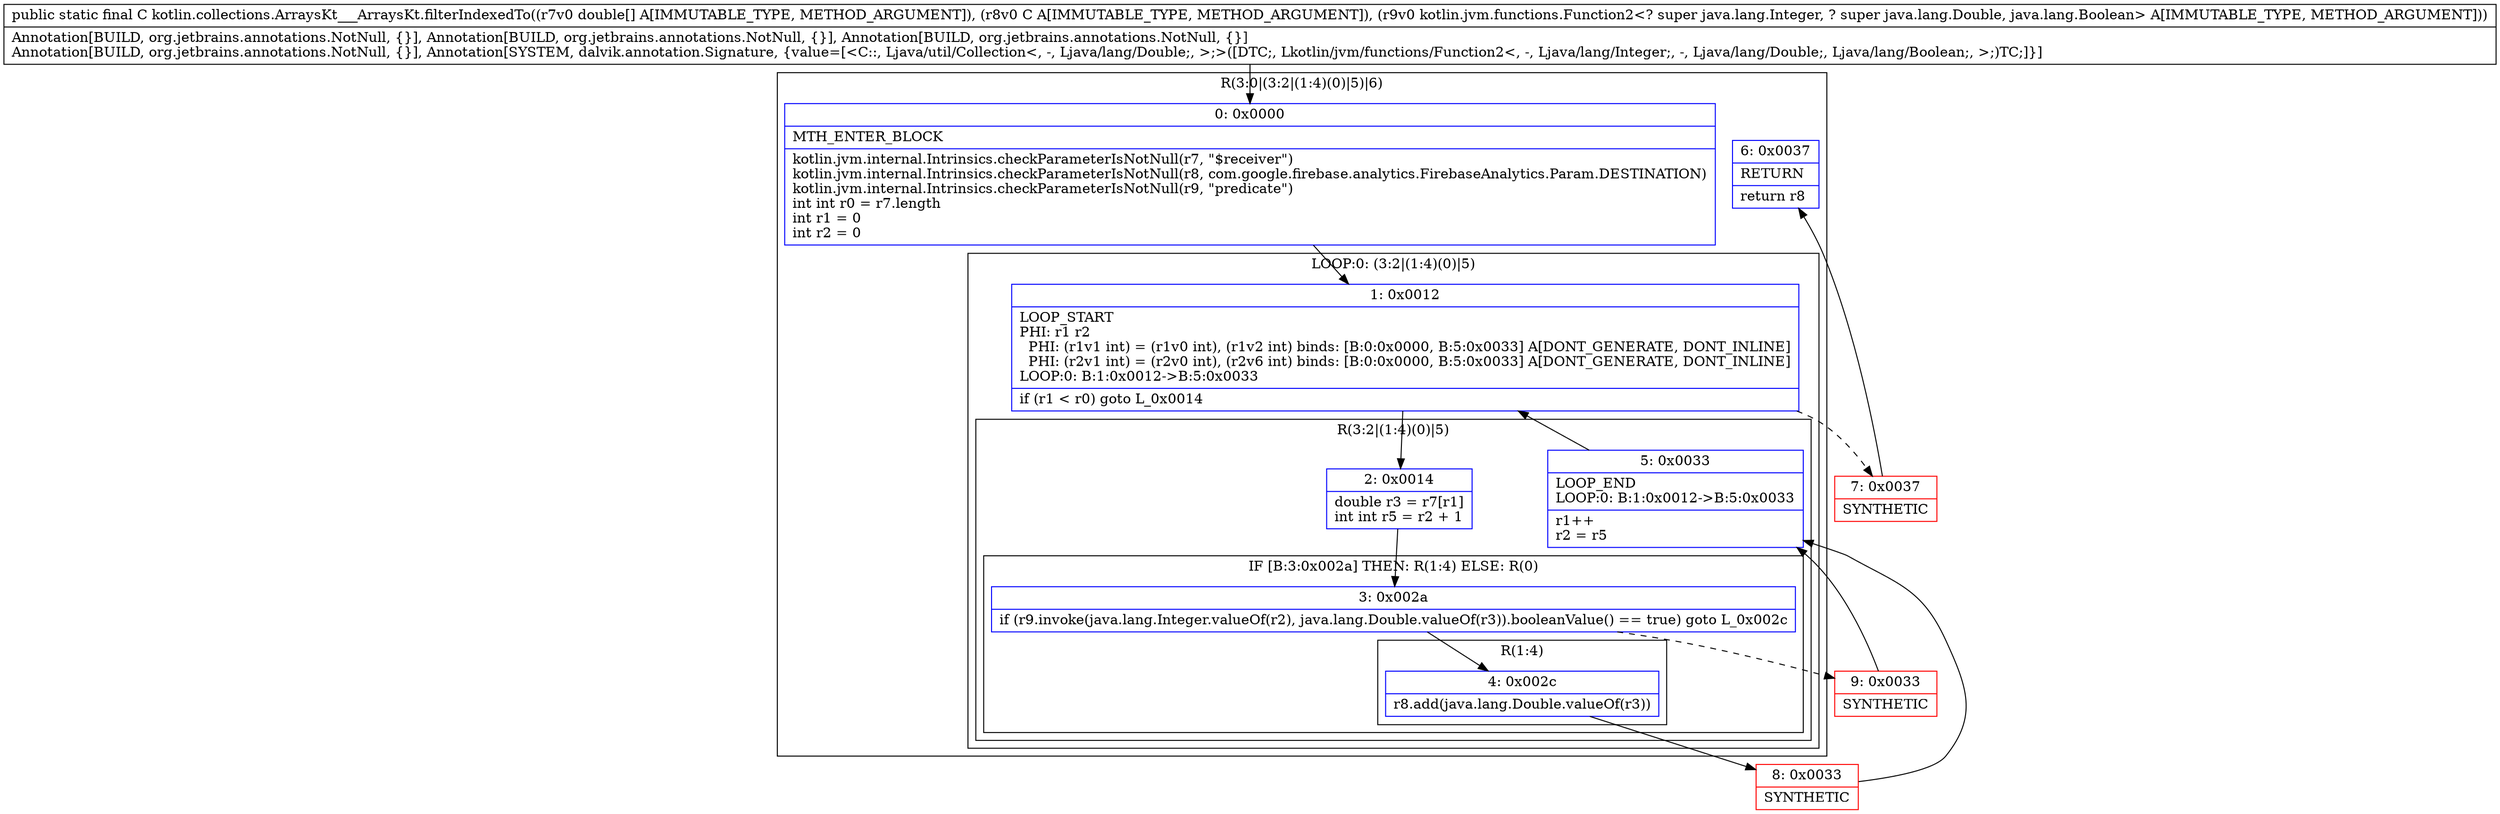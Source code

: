 digraph "CFG forkotlin.collections.ArraysKt___ArraysKt.filterIndexedTo([DLjava\/util\/Collection;Lkotlin\/jvm\/functions\/Function2;)Ljava\/util\/Collection;" {
subgraph cluster_Region_1461036411 {
label = "R(3:0|(3:2|(1:4)(0)|5)|6)";
node [shape=record,color=blue];
Node_0 [shape=record,label="{0\:\ 0x0000|MTH_ENTER_BLOCK\l|kotlin.jvm.internal.Intrinsics.checkParameterIsNotNull(r7, \"$receiver\")\lkotlin.jvm.internal.Intrinsics.checkParameterIsNotNull(r8, com.google.firebase.analytics.FirebaseAnalytics.Param.DESTINATION)\lkotlin.jvm.internal.Intrinsics.checkParameterIsNotNull(r9, \"predicate\")\lint int r0 = r7.length\lint r1 = 0\lint r2 = 0\l}"];
subgraph cluster_LoopRegion_796403534 {
label = "LOOP:0: (3:2|(1:4)(0)|5)";
node [shape=record,color=blue];
Node_1 [shape=record,label="{1\:\ 0x0012|LOOP_START\lPHI: r1 r2 \l  PHI: (r1v1 int) = (r1v0 int), (r1v2 int) binds: [B:0:0x0000, B:5:0x0033] A[DONT_GENERATE, DONT_INLINE]\l  PHI: (r2v1 int) = (r2v0 int), (r2v6 int) binds: [B:0:0x0000, B:5:0x0033] A[DONT_GENERATE, DONT_INLINE]\lLOOP:0: B:1:0x0012\-\>B:5:0x0033\l|if (r1 \< r0) goto L_0x0014\l}"];
subgraph cluster_Region_111239820 {
label = "R(3:2|(1:4)(0)|5)";
node [shape=record,color=blue];
Node_2 [shape=record,label="{2\:\ 0x0014|double r3 = r7[r1]\lint int r5 = r2 + 1\l}"];
subgraph cluster_IfRegion_2095413335 {
label = "IF [B:3:0x002a] THEN: R(1:4) ELSE: R(0)";
node [shape=record,color=blue];
Node_3 [shape=record,label="{3\:\ 0x002a|if (r9.invoke(java.lang.Integer.valueOf(r2), java.lang.Double.valueOf(r3)).booleanValue() == true) goto L_0x002c\l}"];
subgraph cluster_Region_111228109 {
label = "R(1:4)";
node [shape=record,color=blue];
Node_4 [shape=record,label="{4\:\ 0x002c|r8.add(java.lang.Double.valueOf(r3))\l}"];
}
subgraph cluster_Region_2064391069 {
label = "R(0)";
node [shape=record,color=blue];
}
}
Node_5 [shape=record,label="{5\:\ 0x0033|LOOP_END\lLOOP:0: B:1:0x0012\-\>B:5:0x0033\l|r1++\lr2 = r5\l}"];
}
}
Node_6 [shape=record,label="{6\:\ 0x0037|RETURN\l|return r8\l}"];
}
Node_7 [shape=record,color=red,label="{7\:\ 0x0037|SYNTHETIC\l}"];
Node_8 [shape=record,color=red,label="{8\:\ 0x0033|SYNTHETIC\l}"];
Node_9 [shape=record,color=red,label="{9\:\ 0x0033|SYNTHETIC\l}"];
MethodNode[shape=record,label="{public static final C kotlin.collections.ArraysKt___ArraysKt.filterIndexedTo((r7v0 double[] A[IMMUTABLE_TYPE, METHOD_ARGUMENT]), (r8v0 C A[IMMUTABLE_TYPE, METHOD_ARGUMENT]), (r9v0 kotlin.jvm.functions.Function2\<? super java.lang.Integer, ? super java.lang.Double, java.lang.Boolean\> A[IMMUTABLE_TYPE, METHOD_ARGUMENT]))  | Annotation[BUILD, org.jetbrains.annotations.NotNull, \{\}], Annotation[BUILD, org.jetbrains.annotations.NotNull, \{\}], Annotation[BUILD, org.jetbrains.annotations.NotNull, \{\}]\lAnnotation[BUILD, org.jetbrains.annotations.NotNull, \{\}], Annotation[SYSTEM, dalvik.annotation.Signature, \{value=[\<C::, Ljava\/util\/Collection\<, \-, Ljava\/lang\/Double;, \>;\>([DTC;, Lkotlin\/jvm\/functions\/Function2\<, \-, Ljava\/lang\/Integer;, \-, Ljava\/lang\/Double;, Ljava\/lang\/Boolean;, \>;)TC;]\}]\l}"];
MethodNode -> Node_0;
Node_0 -> Node_1;
Node_1 -> Node_2;
Node_1 -> Node_7[style=dashed];
Node_2 -> Node_3;
Node_3 -> Node_4;
Node_3 -> Node_9[style=dashed];
Node_4 -> Node_8;
Node_5 -> Node_1;
Node_7 -> Node_6;
Node_8 -> Node_5;
Node_9 -> Node_5;
}


